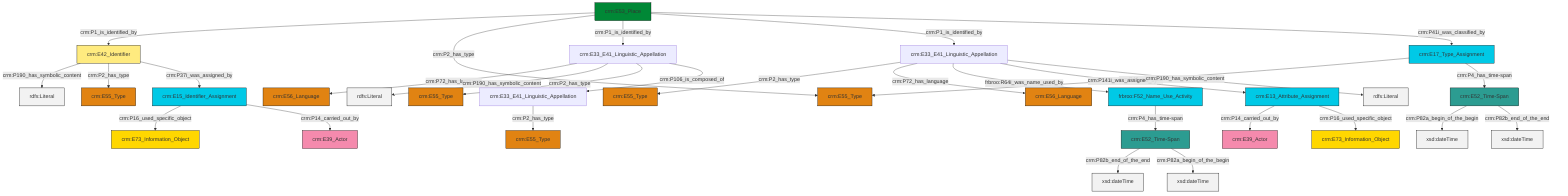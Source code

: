 graph TD
classDef Literal fill:#f2f2f2,stroke:#000000;
classDef CRM_Entity fill:#FFFFFF,stroke:#000000;
classDef Temporal_Entity fill:#00C9E6, stroke:#000000;
classDef Type fill:#E18312, stroke:#000000;
classDef Time-Span fill:#2C9C91, stroke:#000000;
classDef Appellation fill:#FFEB7F, stroke:#000000;
classDef Place fill:#008836, stroke:#000000;
classDef Persistent_Item fill:#B266B2, stroke:#000000;
classDef Conceptual_Object fill:#FFD700, stroke:#000000;
classDef Physical_Thing fill:#D2B48C, stroke:#000000;
classDef Actor fill:#f58aad, stroke:#000000;
classDef PC_Classes fill:#4ce600, stroke:#000000;
classDef Multi fill:#cccccc,stroke:#000000;

0["crm:E33_E41_Linguistic_Appellation"]:::Default -->|crm:P2_has_type| 1["crm:E55_Type"]:::Type
4["crm:E33_E41_Linguistic_Appellation"]:::Default -->|crm:P2_has_type| 2["crm:E55_Type"]:::Type
7["crm:E53_Place"]:::Place -->|crm:P1_is_identified_by| 8["crm:E42_Identifier"]:::Appellation
9["crm:E13_Attribute_Assignment"]:::Temporal_Entity -->|crm:P14_carried_out_by| 10["crm:E39_Actor"]:::Actor
4["crm:E33_E41_Linguistic_Appellation"]:::Default -->|crm:P72_has_language| 5["crm:E56_Language"]:::Type
11["crm:E33_E41_Linguistic_Appellation"]:::Default -->|crm:P72_has_language| 12["crm:E56_Language"]:::Type
14["crm:E52_Time-Span"]:::Time-Span -->|crm:P82a_begin_of_the_begin| 15[xsd:dateTime]:::Literal
4["crm:E33_E41_Linguistic_Appellation"]:::Default -->|frbroo:R64i_was_name_used_by| 17["frbroo:F52_Name_Use_Activity"]:::Temporal_Entity
21["crm:E17_Type_Assignment"]:::Temporal_Entity -->|crm:P42_assigned| 22["crm:E55_Type"]:::Type
7["crm:E53_Place"]:::Place -->|crm:P2_has_type| 22["crm:E55_Type"]:::Type
17["frbroo:F52_Name_Use_Activity"]:::Temporal_Entity -->|crm:P4_has_time-span| 26["crm:E52_Time-Span"]:::Time-Span
7["crm:E53_Place"]:::Place -->|crm:P1_is_identified_by| 11["crm:E33_E41_Linguistic_Appellation"]:::Default
14["crm:E52_Time-Span"]:::Time-Span -->|crm:P82b_end_of_the_end| 28[xsd:dateTime]:::Literal
8["crm:E42_Identifier"]:::Appellation -->|crm:P190_has_symbolic_content| 29[rdfs:Literal]:::Literal
4["crm:E33_E41_Linguistic_Appellation"]:::Default -->|crm:P141i_was_assigned_by| 9["crm:E13_Attribute_Assignment"]:::Temporal_Entity
24["crm:E15_Identifier_Assignment"]:::Temporal_Entity -->|crm:P16_used_specific_object| 30["crm:E73_Information_Object"]:::Conceptual_Object
11["crm:E33_E41_Linguistic_Appellation"]:::Default -->|crm:P190_has_symbolic_content| 32[rdfs:Literal]:::Literal
9["crm:E13_Attribute_Assignment"]:::Temporal_Entity -->|crm:P16_used_specific_object| 34["crm:E73_Information_Object"]:::Conceptual_Object
26["crm:E52_Time-Span"]:::Time-Span -->|crm:P82b_end_of_the_end| 35[xsd:dateTime]:::Literal
7["crm:E53_Place"]:::Place -->|crm:P1_is_identified_by| 4["crm:E33_E41_Linguistic_Appellation"]:::Default
8["crm:E42_Identifier"]:::Appellation -->|crm:P2_has_type| 42["crm:E55_Type"]:::Type
11["crm:E33_E41_Linguistic_Appellation"]:::Default -->|crm:P2_has_type| 19["crm:E55_Type"]:::Type
24["crm:E15_Identifier_Assignment"]:::Temporal_Entity -->|crm:P14_carried_out_by| 45["crm:E39_Actor"]:::Actor
7["crm:E53_Place"]:::Place -->|crm:P41i_was_classified_by| 21["crm:E17_Type_Assignment"]:::Temporal_Entity
21["crm:E17_Type_Assignment"]:::Temporal_Entity -->|crm:P4_has_time-span| 14["crm:E52_Time-Span"]:::Time-Span
8["crm:E42_Identifier"]:::Appellation -->|crm:P37i_was_assigned_by| 24["crm:E15_Identifier_Assignment"]:::Temporal_Entity
4["crm:E33_E41_Linguistic_Appellation"]:::Default -->|crm:P190_has_symbolic_content| 49[rdfs:Literal]:::Literal
26["crm:E52_Time-Span"]:::Time-Span -->|crm:P82a_begin_of_the_begin| 50[xsd:dateTime]:::Literal
11["crm:E33_E41_Linguistic_Appellation"]:::Default -->|crm:P106_is_composed_of| 0["crm:E33_E41_Linguistic_Appellation"]:::Default